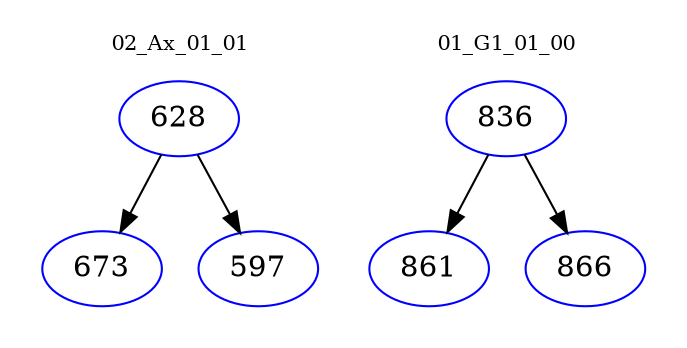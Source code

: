 digraph{
subgraph cluster_0 {
color = white
label = "02_Ax_01_01";
fontsize=10;
T0_628 [label="628", color="blue"]
T0_628 -> T0_673 [color="black"]
T0_673 [label="673", color="blue"]
T0_628 -> T0_597 [color="black"]
T0_597 [label="597", color="blue"]
}
subgraph cluster_1 {
color = white
label = "01_G1_01_00";
fontsize=10;
T1_836 [label="836", color="blue"]
T1_836 -> T1_861 [color="black"]
T1_861 [label="861", color="blue"]
T1_836 -> T1_866 [color="black"]
T1_866 [label="866", color="blue"]
}
}
